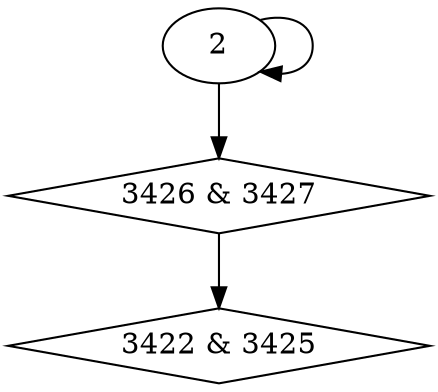 digraph {
0 [label = "3422 & 3425", shape = diamond];
1 [label = "3426 & 3427", shape = diamond];
1 -> 0;
2 -> 1;
2 -> 2;
}

